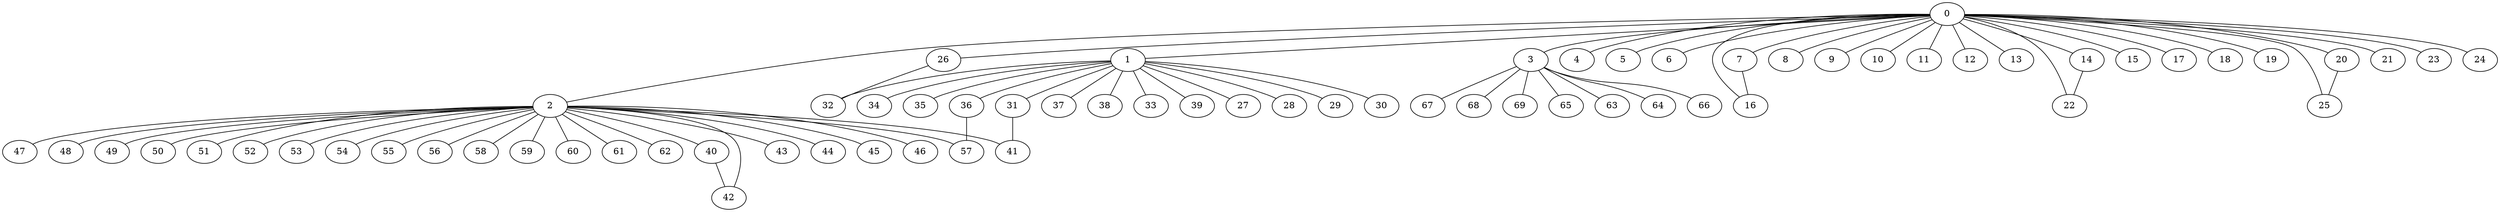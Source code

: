 
graph graphname {
    0 -- 1
0 -- 2
0 -- 3
0 -- 4
0 -- 5
0 -- 6
0 -- 7
0 -- 8
0 -- 9
0 -- 10
0 -- 11
0 -- 12
0 -- 13
0 -- 14
0 -- 15
0 -- 16
0 -- 17
0 -- 18
0 -- 19
0 -- 20
0 -- 21
0 -- 22
0 -- 23
0 -- 24
0 -- 25
0 -- 26
1 -- 32
1 -- 34
1 -- 35
1 -- 36
1 -- 37
1 -- 38
1 -- 33
1 -- 39
1 -- 27
1 -- 28
1 -- 29
1 -- 30
1 -- 31
2 -- 40
2 -- 41
2 -- 42
2 -- 43
2 -- 44
2 -- 45
2 -- 46
2 -- 47
2 -- 48
2 -- 49
2 -- 50
2 -- 51
2 -- 52
2 -- 53
2 -- 54
2 -- 55
2 -- 56
2 -- 57
2 -- 58
2 -- 59
2 -- 60
2 -- 61
2 -- 62
3 -- 64
3 -- 66
3 -- 67
3 -- 68
3 -- 69
3 -- 65
3 -- 63
7 -- 16
14 -- 22
20 -- 25
26 -- 32
31 -- 41
36 -- 57
40 -- 42

}
